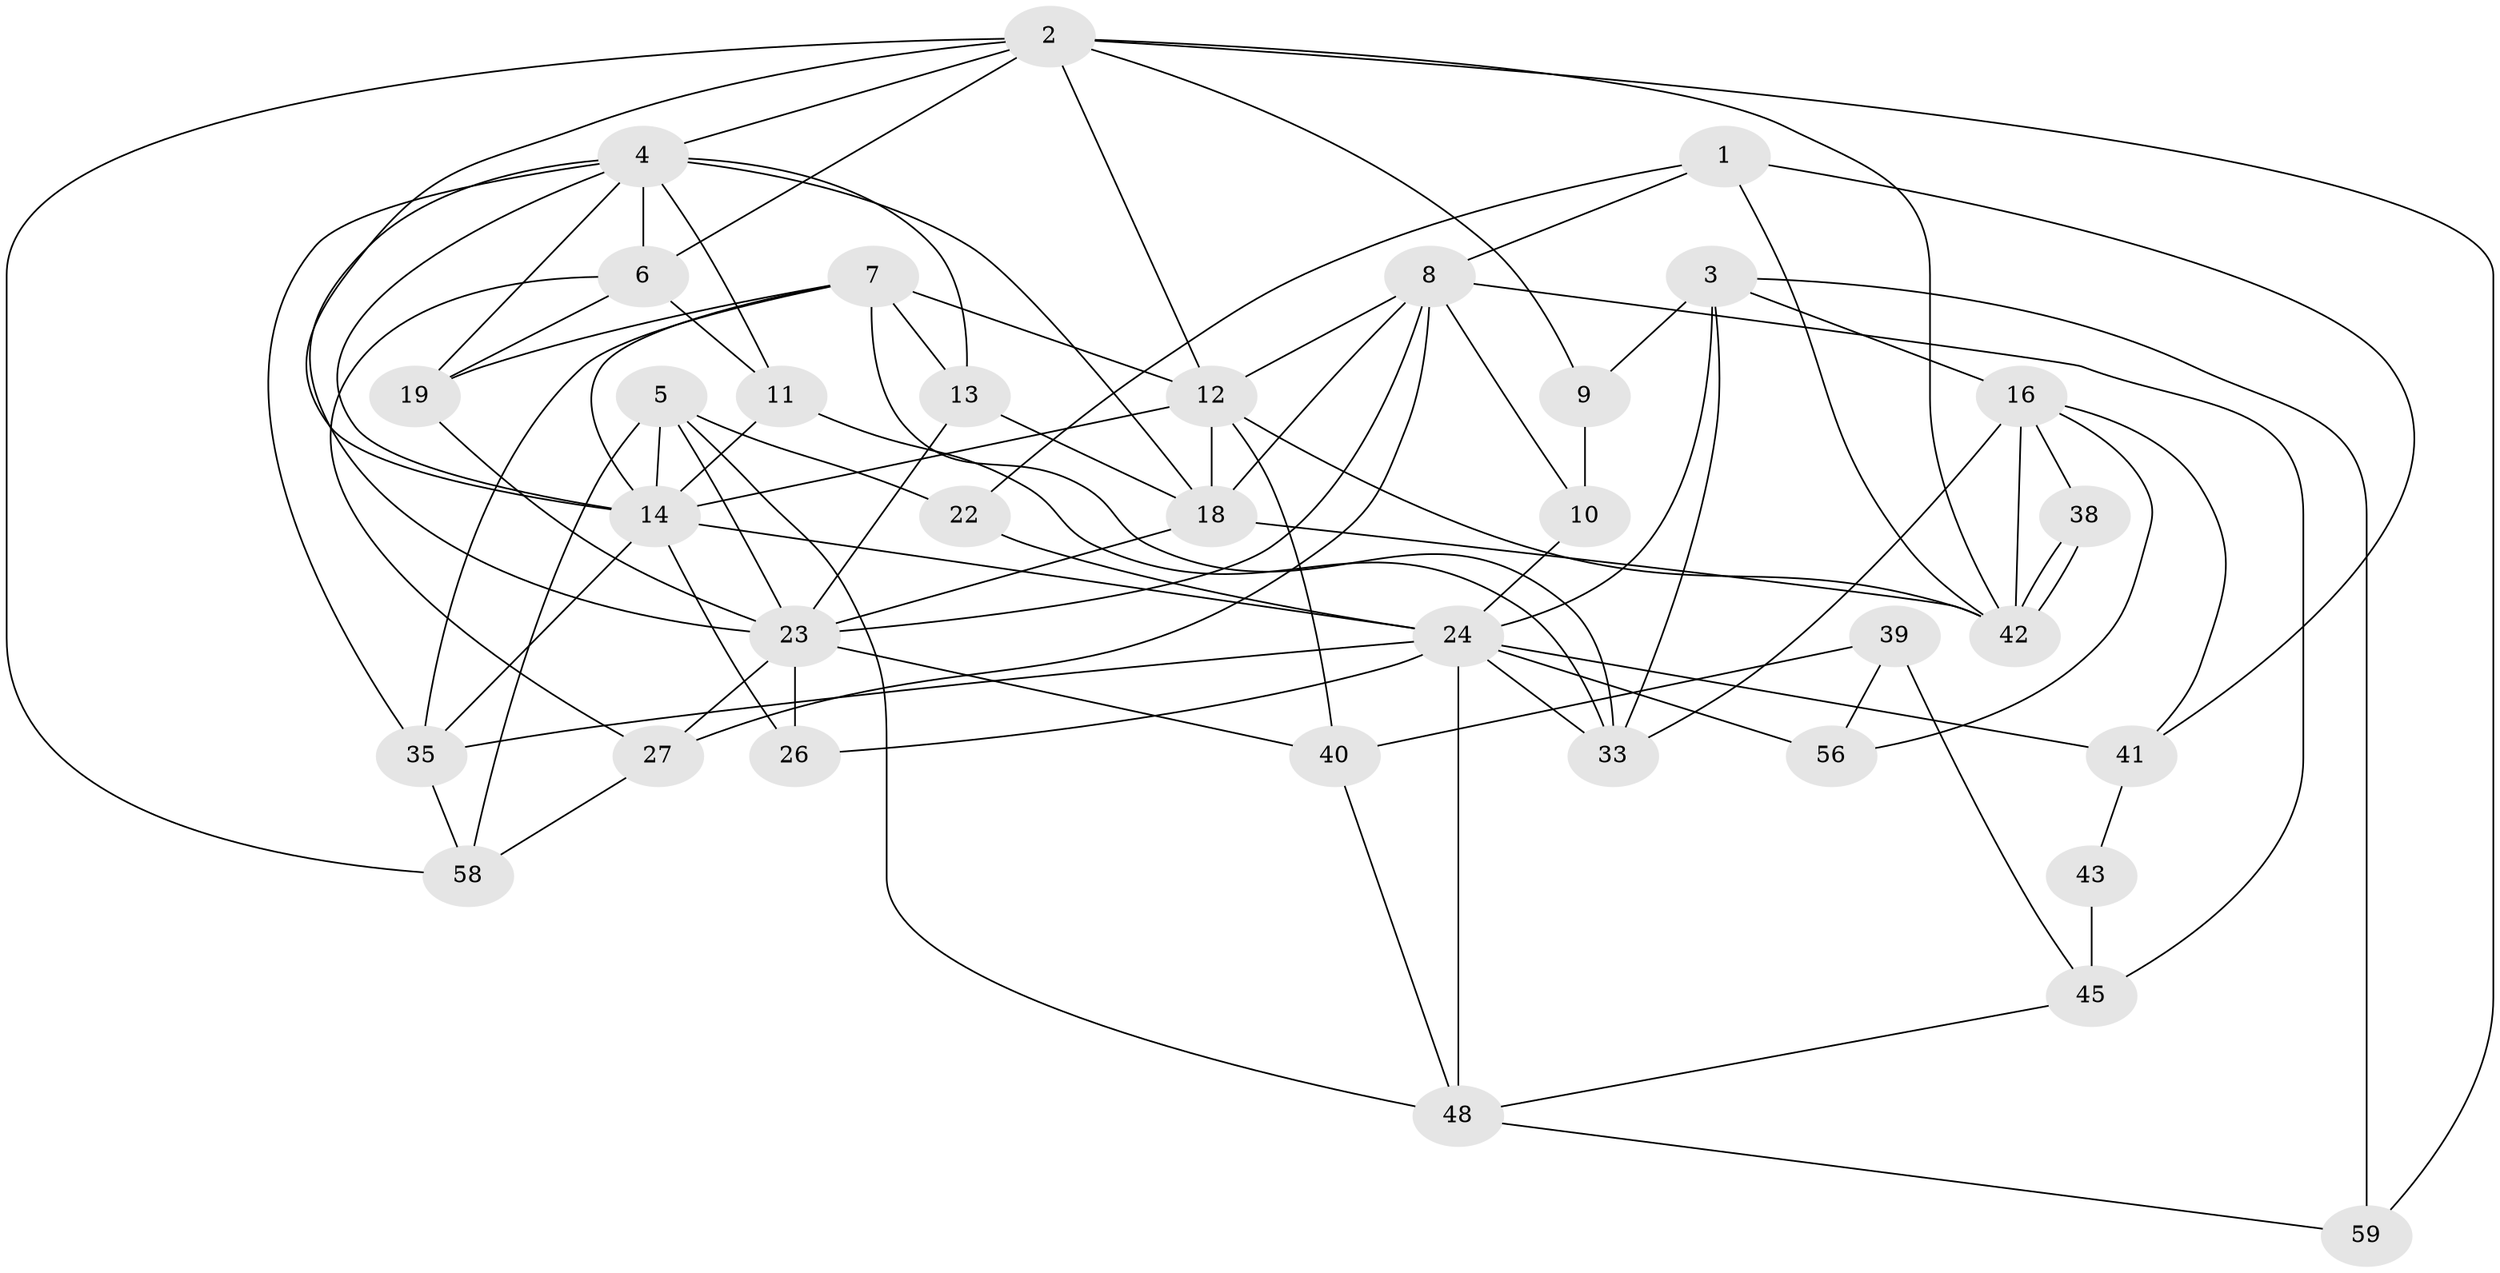 // original degree distribution, {3: 0.3389830508474576, 5: 0.1694915254237288, 4: 0.288135593220339, 6: 0.05084745762711865, 2: 0.0847457627118644, 8: 0.03389830508474576, 7: 0.03389830508474576}
// Generated by graph-tools (version 1.1) at 2025/41/03/06/25 10:41:59]
// undirected, 35 vertices, 88 edges
graph export_dot {
graph [start="1"]
  node [color=gray90,style=filled];
  1 [super="+36"];
  2 [super="+53"];
  3 [super="+15"];
  4 [super="+52"];
  5 [super="+21"];
  6 [super="+55"];
  7 [super="+34"];
  8 [super="+54"];
  9;
  10 [super="+31"];
  11 [super="+25"];
  12 [super="+17"];
  13;
  14 [super="+49"];
  16 [super="+30"];
  18 [super="+20"];
  19 [super="+29"];
  22;
  23 [super="+37"];
  24 [super="+32"];
  26;
  27 [super="+28"];
  33 [super="+47"];
  35;
  38;
  39 [super="+51"];
  40 [super="+44"];
  41 [super="+57"];
  42 [super="+46"];
  43;
  45 [super="+50"];
  48;
  56;
  58;
  59;
  1 -- 22;
  1 -- 41;
  1 -- 42;
  1 -- 8;
  2 -- 42;
  2 -- 14;
  2 -- 4;
  2 -- 6;
  2 -- 9;
  2 -- 58;
  2 -- 59;
  2 -- 12;
  3 -- 59;
  3 -- 9;
  3 -- 16 [weight=3];
  3 -- 24;
  3 -- 33;
  4 -- 18;
  4 -- 11;
  4 -- 23;
  4 -- 35;
  4 -- 19;
  4 -- 6;
  4 -- 13;
  4 -- 14;
  5 -- 48;
  5 -- 14;
  5 -- 23;
  5 -- 58;
  5 -- 22;
  6 -- 19;
  6 -- 11;
  6 -- 27;
  7 -- 35;
  7 -- 14;
  7 -- 12;
  7 -- 13;
  7 -- 33;
  7 -- 19;
  8 -- 23;
  8 -- 27;
  8 -- 18;
  8 -- 10;
  8 -- 12;
  8 -- 45;
  9 -- 10;
  10 -- 24;
  11 -- 33;
  11 -- 14;
  12 -- 14;
  12 -- 42;
  12 -- 18;
  12 -- 40;
  13 -- 18;
  13 -- 23;
  14 -- 24;
  14 -- 35;
  14 -- 26;
  16 -- 56;
  16 -- 38;
  16 -- 41;
  16 -- 33;
  16 -- 42;
  18 -- 42;
  18 -- 23;
  19 -- 23;
  22 -- 24;
  23 -- 26;
  23 -- 27;
  23 -- 40;
  24 -- 48;
  24 -- 35;
  24 -- 56 [weight=2];
  24 -- 33;
  24 -- 26;
  24 -- 41;
  27 -- 58;
  35 -- 58;
  38 -- 42;
  38 -- 42;
  39 -- 45;
  39 -- 40;
  39 -- 56;
  40 -- 48;
  41 -- 43;
  43 -- 45 [weight=2];
  45 -- 48;
  48 -- 59;
}

